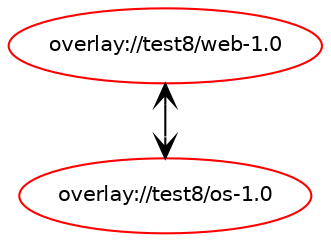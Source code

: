 digraph prolog {

newrank=true;
concentrate=true;
compound=true;
graph [rankdir=TD];#, ranksep=2.5, nodesep=0.2];
edge  [arrowhead=vee];
node  [fontname=Helvetica,fontsize=10];

"overlay://test8/web-1.0" [color=red, href="../test8/web-1.0-depend.svg"];
"overlay://test8/web-1.0" -> "overlay://test8/os-1.0"
"overlay://test8/os-1.0" [color=red, href="../test8/os-1.0-depend.svg"];
"overlay://test8/os-1.0" -> "overlay://test8/web-1.0"
}
